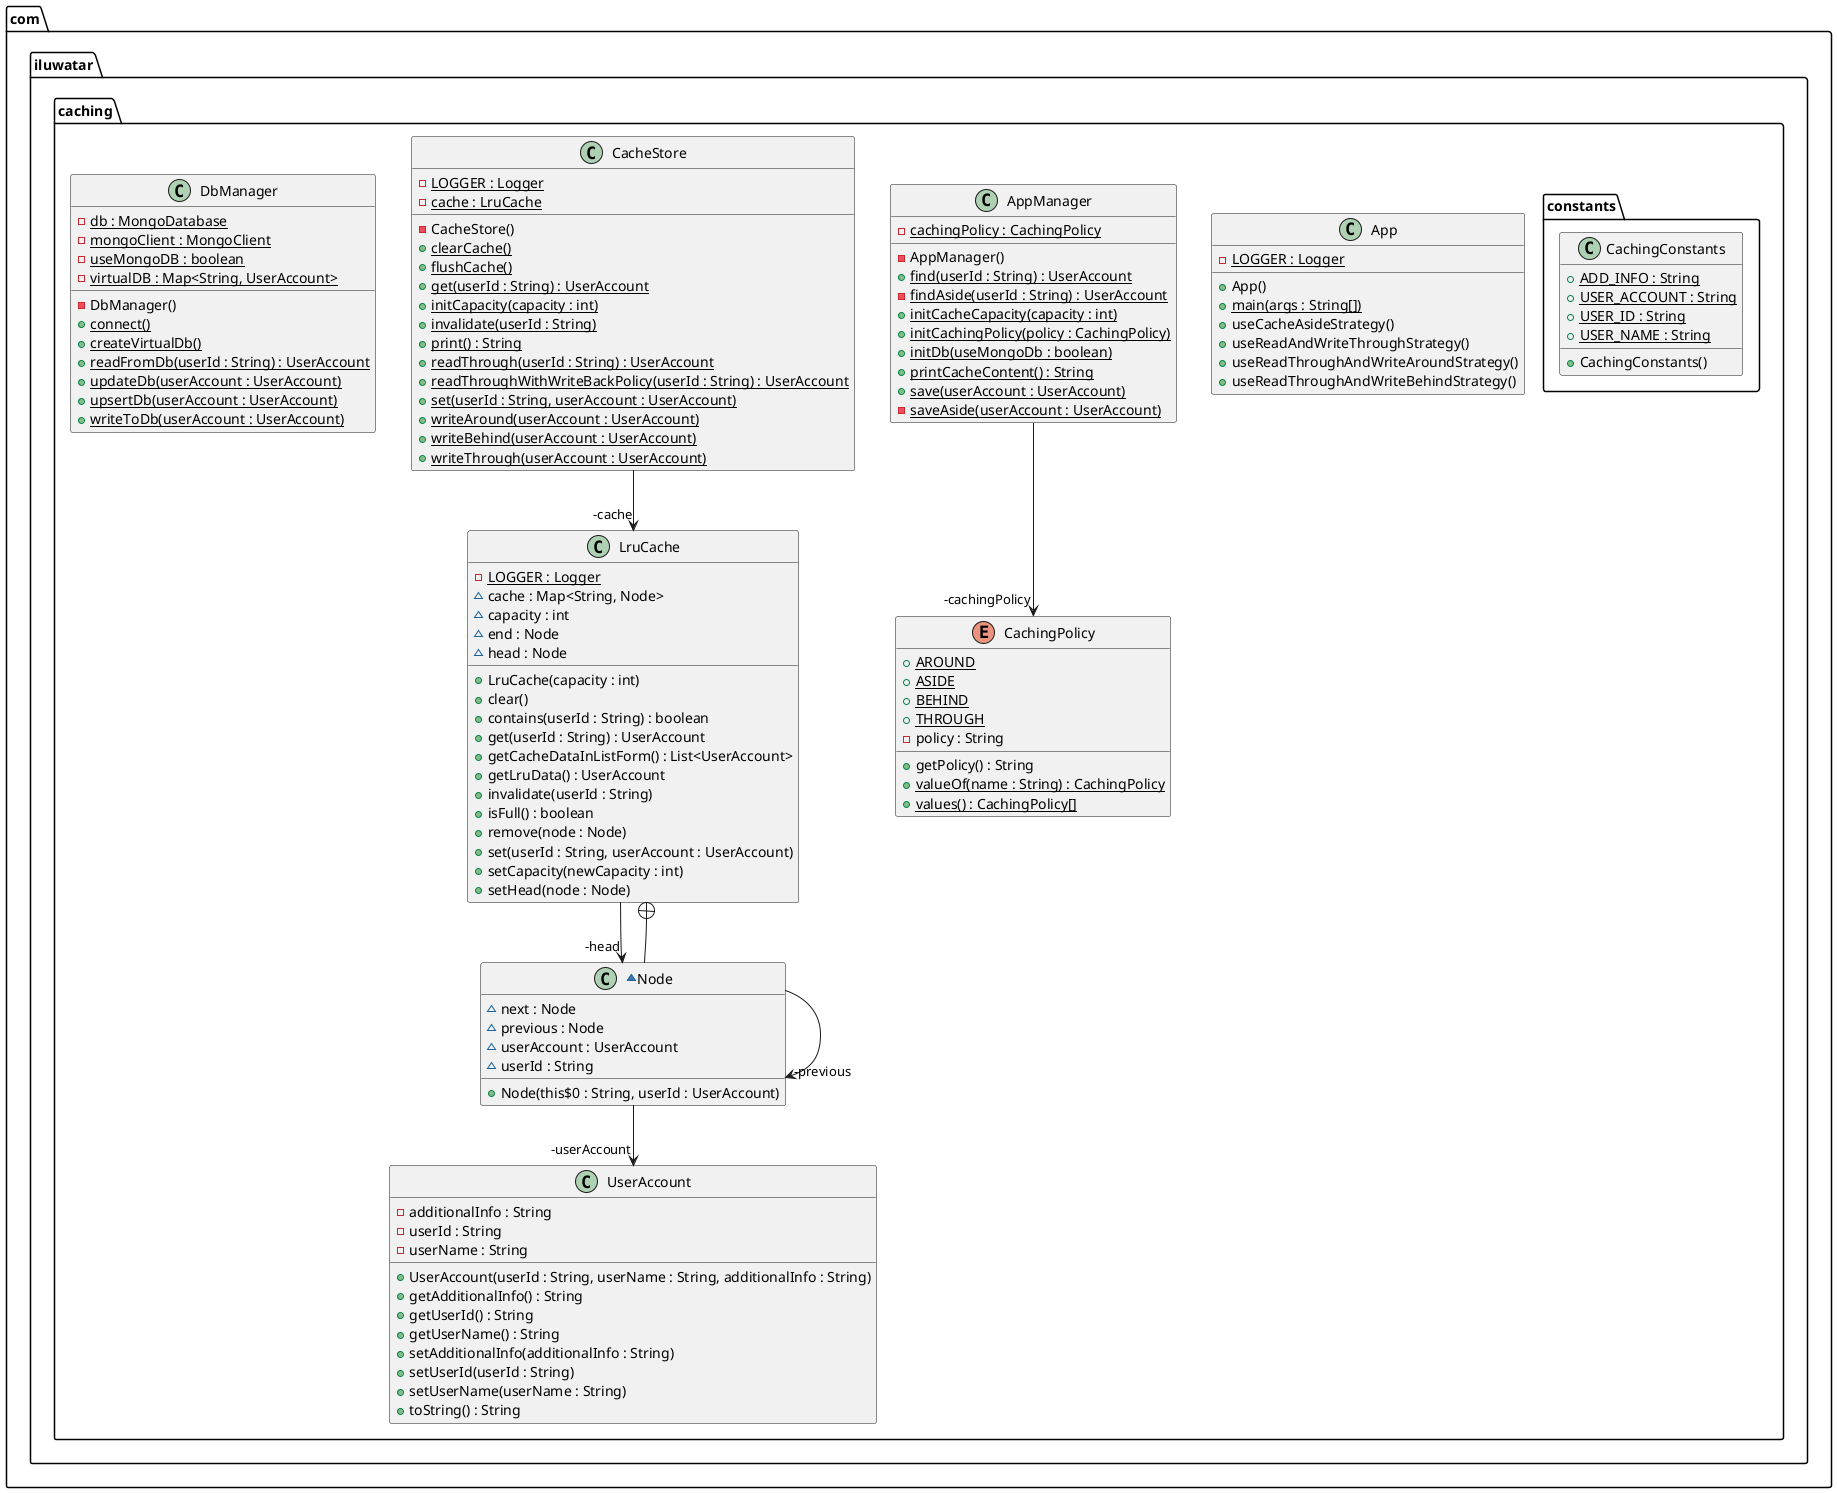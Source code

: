 @startuml
package com.iluwatar.caching.constants {
  class CachingConstants {
    + ADD_INFO : String {static}
    + USER_ACCOUNT : String {static}
    + USER_ID : String {static}
    + USER_NAME : String {static}
    + CachingConstants()
  }
}
package com.iluwatar.caching {
  class App {
    - LOGGER : Logger {static}
    + App()
    + main(args : String[]) {static}
    + useCacheAsideStrategy()
    + useReadAndWriteThroughStrategy()
    + useReadThroughAndWriteAroundStrategy()
    + useReadThroughAndWriteBehindStrategy()
  }
  class AppManager {
    - cachingPolicy : CachingPolicy {static}
    - AppManager()
    + find(userId : String) : UserAccount {static}
    - findAside(userId : String) : UserAccount {static}
    + initCacheCapacity(capacity : int) {static}
    + initCachingPolicy(policy : CachingPolicy) {static}
    + initDb(useMongoDb : boolean) {static}
    + printCacheContent() : String {static}
    + save(userAccount : UserAccount) {static}
    - saveAside(userAccount : UserAccount) {static}
  }
  class CacheStore {
    - LOGGER : Logger {static}
    - cache : LruCache {static}
    - CacheStore()
    + clearCache() {static}
    + flushCache() {static}
    + get(userId : String) : UserAccount {static}
    + initCapacity(capacity : int) {static}
    + invalidate(userId : String) {static}
    + print() : String {static}
    + readThrough(userId : String) : UserAccount {static}
    + readThroughWithWriteBackPolicy(userId : String) : UserAccount {static}
    + set(userId : String, userAccount : UserAccount) {static}
    + writeAround(userAccount : UserAccount) {static}
    + writeBehind(userAccount : UserAccount) {static}
    + writeThrough(userAccount : UserAccount) {static}
  }
  enum CachingPolicy {
    + AROUND {static}
    + ASIDE {static}
    + BEHIND {static}
    + THROUGH {static}
    - policy : String
    + getPolicy() : String
    + valueOf(name : String) : CachingPolicy {static}
    + values() : CachingPolicy[] {static}
  }
  class DbManager {
    - db : MongoDatabase {static}
    - mongoClient : MongoClient {static}
    - useMongoDB : boolean {static}
    - virtualDB : Map<String, UserAccount> {static}
    - DbManager()
    + connect() {static}
    + createVirtualDb() {static}
    + readFromDb(userId : String) : UserAccount {static}
    + updateDb(userAccount : UserAccount) {static}
    + upsertDb(userAccount : UserAccount) {static}
    + writeToDb(userAccount : UserAccount) {static}
  }
  class LruCache {
    - LOGGER : Logger {static}
    ~ cache : Map<String, Node>
    ~ capacity : int
    ~ end : Node
    ~ head : Node
    + LruCache(capacity : int)
    + clear()
    + contains(userId : String) : boolean
    + get(userId : String) : UserAccount
    + getCacheDataInListForm() : List<UserAccount>
    + getLruData() : UserAccount
    + invalidate(userId : String)
    + isFull() : boolean
    + remove(node : Node)
    + set(userId : String, userAccount : UserAccount)
    + setCapacity(newCapacity : int)
    + setHead(node : Node)
  }
  ~class Node {
    ~ next : Node
    ~ previous : Node
    ~ userAccount : UserAccount
    ~ userId : String
    + Node(this$0 : String, userId : UserAccount)
  }
  class UserAccount {
    - additionalInfo : String
    - userId : String
    - userName : String
    + UserAccount(userId : String, userName : String, additionalInfo : String)
    + getAdditionalInfo() : String
    + getUserId() : String
    + getUserName() : String
    + setAdditionalInfo(additionalInfo : String)
    + setUserId(userId : String)
    + setUserName(userName : String)
    + toString() : String
  }
}
Node --+ LruCache
LruCache -->  "-head" Node
Node -->  "-previous" Node
AppManager -->  "-cachingPolicy" CachingPolicy
Node -->  "-userAccount" UserAccount
CacheStore -->  "-cache" LruCache
@enduml
